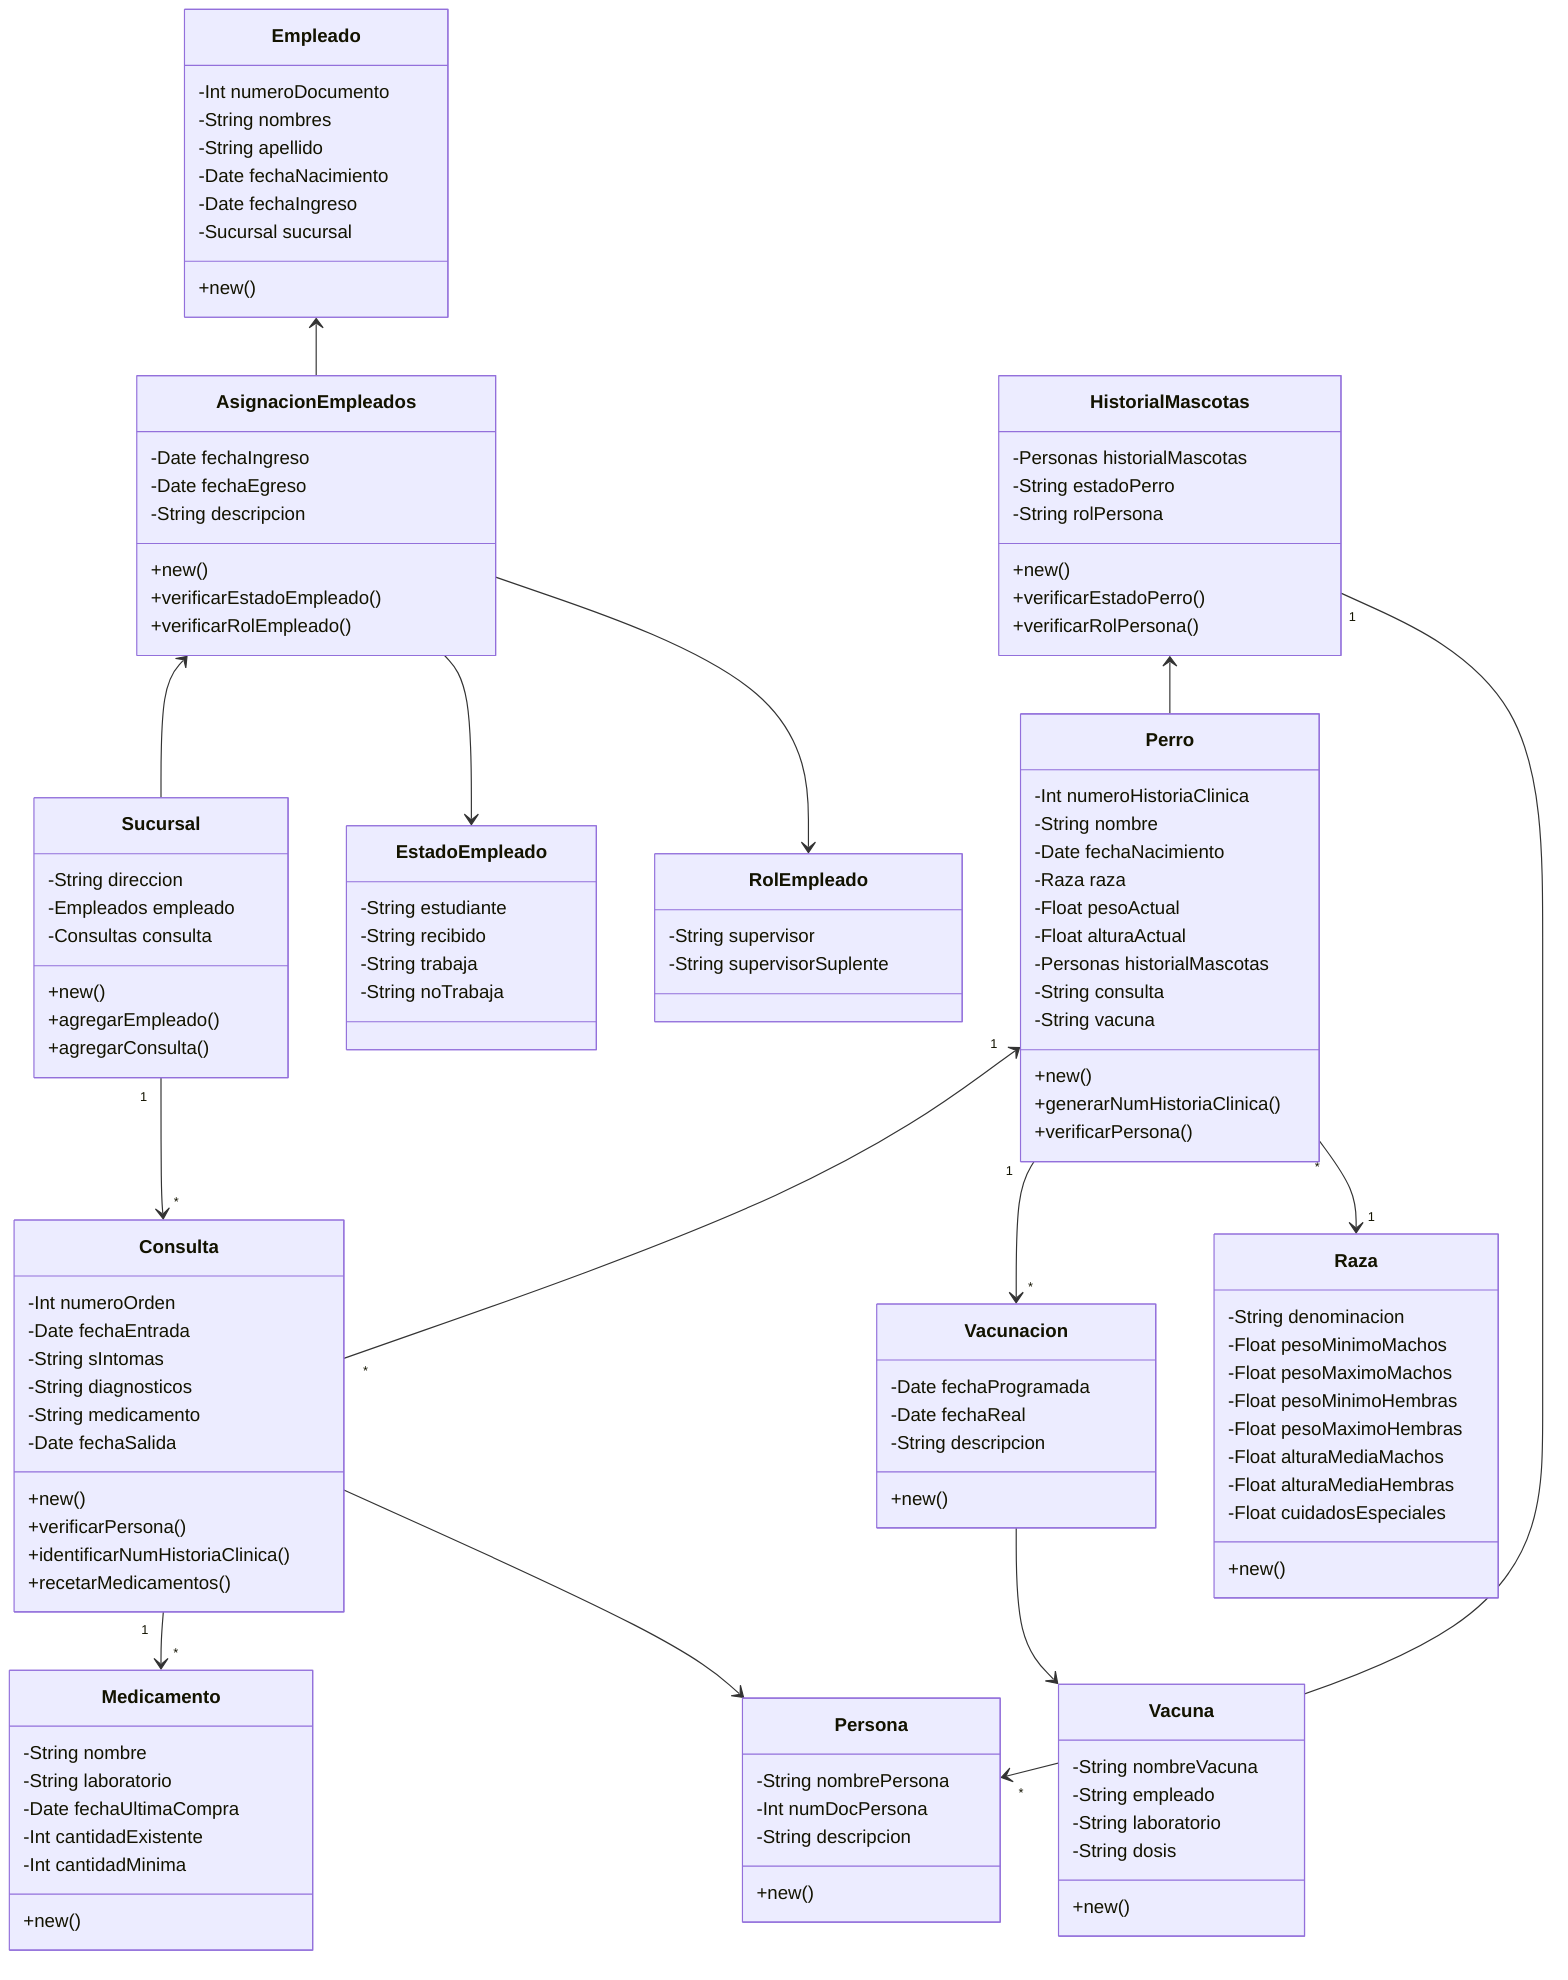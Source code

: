 classDiagram
class Sucursal {
  -String direccion
  -Empleados empleado
  -Consultas consulta

  +new()
  +agregarEmpleado()
  +agregarConsulta()
}
class Empleado {
  -Int numeroDocumento
  -String nombres
  -String apellido
  -Date fechaNacimiento
  -Date fechaIngreso
  -Sucursal sucursal

  +new()
  
}
class AsignacionEmpleados {
  -Date fechaIngreso
  -Date fechaEgreso
  -String descripcion

  +new()
  +verificarEstadoEmpleado()
  +verificarRolEmpleado()
}
class Perro {
  -Int numeroHistoriaClinica
  -String nombre
  -Date fechaNacimiento
  -Raza raza
  -Float pesoActual
  -Float alturaActual
  -Personas historialMascotas
  -String consulta
  -String vacuna

  +new()
  +generarNumHistoriaClinica()
  +verificarPersona()
}
class HistorialMascotas {
  -Personas historialMascotas
  -String estadoPerro
  -String rolPersona

  +new()
  +verificarEstadoPerro()
  +verificarRolPersona()
}
class Persona {
  -String nombrePersona
  -Int numDocPersona
  -String descripcion

  +new()
}
class Raza {
  -String denominacion
  -Float pesoMinimoMachos
  -Float pesoMaximoMachos
  -Float pesoMinimoHembras
  -Float pesoMaximoHembras
  -Float alturaMediaMachos
  -Float alturaMediaHembras
  -Float cuidadosEspeciales

  +new()
}
class Consulta {
  -Int numeroOrden
  -Date fechaEntrada
  -String sIntomas
  -String diagnosticos
  -String medicamento
  -Date fechaSalida

  +new()
  +verificarPersona()
  +identificarNumHistoriaClinica()
  +recetarMedicamentos()
}
class Vacunacion {
  -Date fechaProgramada
  -Date fechaReal
  -String descripcion

  +new()
}
class Vacuna {
  -String nombreVacuna
  -String empleado
  -String laboratorio
  -String dosis

  +new()
}
class Medicamento {
  -String nombre
  -String laboratorio
  -Date fechaUltimaCompra
  -Int cantidadExistente
  -Int cantidadMinima

  +new()
}
class EstadoEmpleado {
  -String estudiante
  -String recibido
  -String trabaja
  -String noTrabaja
}
class RolEmpleado {
  -String supervisor
  -String supervisorSuplente
}

Sucursal "1" --> "*" Consulta
AsignacionEmpleados <-- Sucursal
AsignacionEmpleados --> EstadoEmpleado
AsignacionEmpleados --> RolEmpleado
Empleado <-- AsignacionEmpleados
Perro "1" <-- "*" Consulta
Perro "1" --> "*" Vacunacion
Vacunacion --> Vacuna
Consulta "1" --> "*" Medicamento
Consulta --> Persona
HistorialMascotas <-- Perro
HistorialMascotas "1" --> "*" Persona
Perro "*" --> "1" Raza